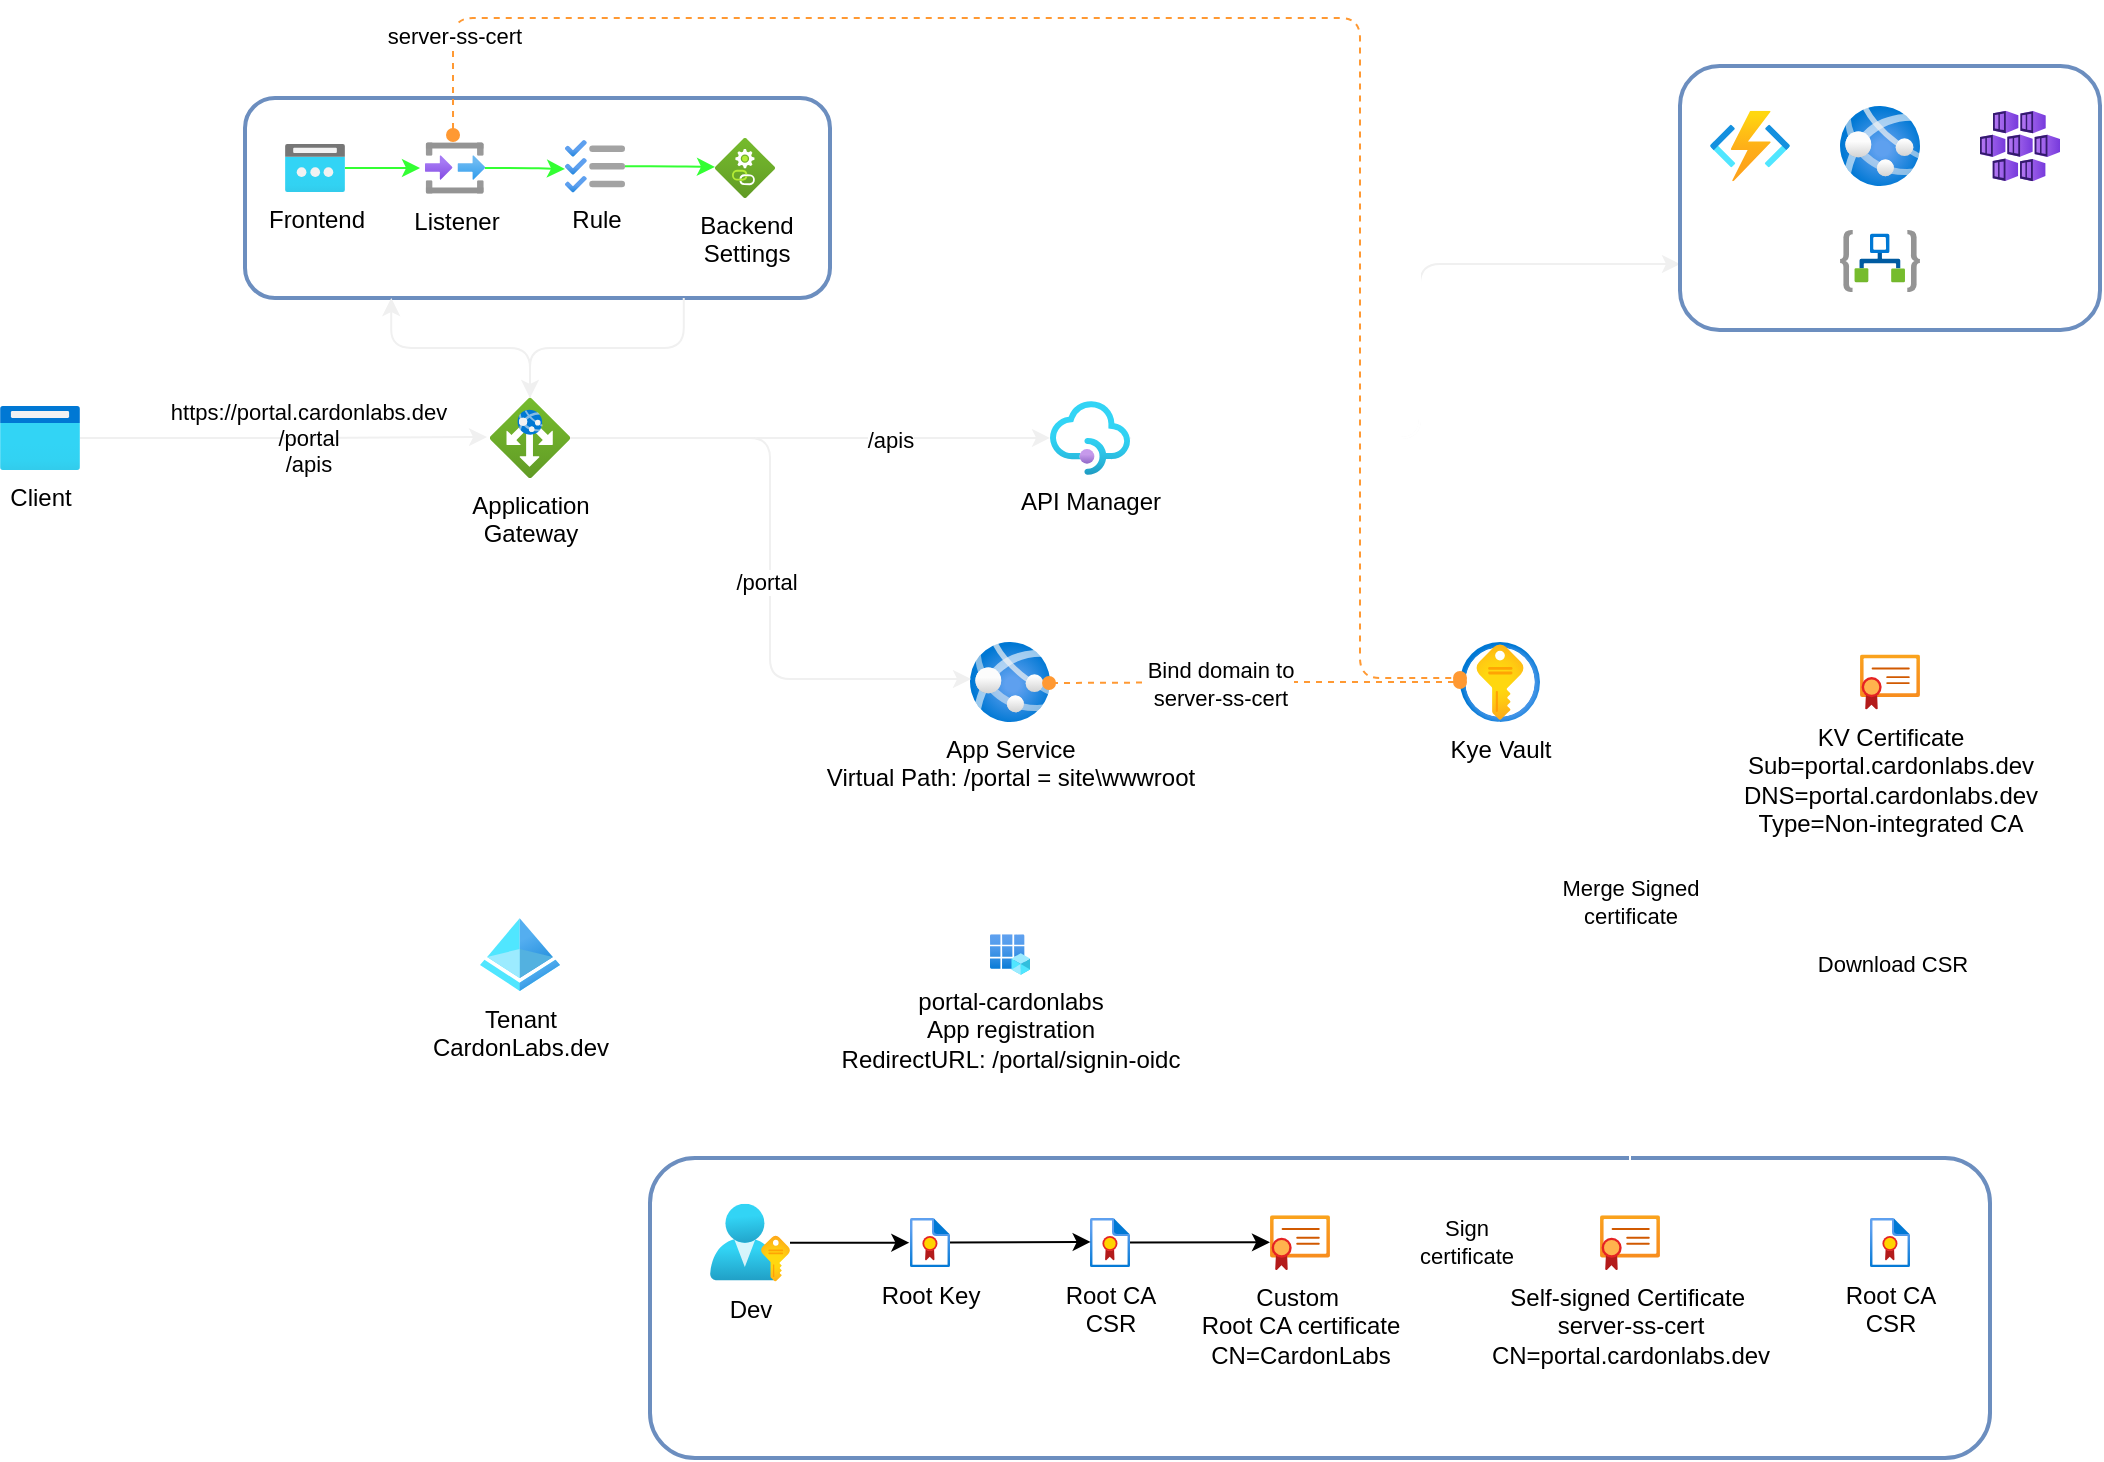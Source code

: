 <mxfile>
    <diagram id="nDjplr-gej5zvjF1l5PW" name="Page-1">
        <mxGraphModel dx="878" dy="854" grid="0" gridSize="10" guides="1" tooltips="1" connect="1" arrows="1" fold="1" page="1" pageScale="1" pageWidth="1100" pageHeight="850" math="0" shadow="0">
            <root>
                <mxCell id="0"/>
                <mxCell id="1" parent="0"/>
                <mxCell id="74" value="Download CSR" style="edgeStyle=orthogonalEdgeStyle;html=1;entryX=0.525;entryY=0.02;entryDx=0;entryDy=0;entryPerimeter=0;startArrow=none;startFill=0;endArrow=classic;endFill=1;strokeColor=#FFFFFF;" parent="1" source="13" target="24" edge="1">
                    <mxGeometry relative="1" as="geometry"/>
                </mxCell>
                <mxCell id="59" value="" style="rounded=1;whiteSpace=wrap;html=1;fillColor=none;strokeColor=#6c8ebf;strokeWidth=2;" parent="1" vertex="1">
                    <mxGeometry x="355" y="660" width="670" height="150" as="geometry"/>
                </mxCell>
                <mxCell id="47" value="" style="rounded=1;whiteSpace=wrap;html=1;fillColor=none;strokeColor=#6c8ebf;strokeWidth=2;" parent="1" vertex="1">
                    <mxGeometry x="152.5" y="130" width="292.5" height="100" as="geometry"/>
                </mxCell>
                <mxCell id="50" value="https://portal.cardonlabs.dev&lt;br&gt;/portal&lt;br&gt;/apis" style="edgeStyle=orthogonalEdgeStyle;html=1;entryX=-0.037;entryY=0.488;entryDx=0;entryDy=0;entryPerimeter=0;labelBackgroundColor=none;strokeColor=#F0F0F0;" parent="1" source="2" target="5" edge="1">
                    <mxGeometry x="0.005" y="-10" relative="1" as="geometry">
                        <mxPoint x="1" as="offset"/>
                    </mxGeometry>
                </mxCell>
                <mxCell id="2" value="Client" style="aspect=fixed;html=1;points=[];align=center;image;fontSize=12;image=img/lib/azure2/general/Browser.svg;" parent="1" vertex="1">
                    <mxGeometry x="30" y="284" width="40" height="32" as="geometry"/>
                </mxCell>
                <mxCell id="82" style="edgeStyle=orthogonalEdgeStyle;html=1;startArrow=classic;startFill=1;endArrow=classic;endFill=1;strokeColor=#FFFFFF;" parent="1" source="4" target="72" edge="1">
                    <mxGeometry relative="1" as="geometry"/>
                </mxCell>
                <mxCell id="4" value="App Service&lt;br&gt;Virtual Path: /portal = site\wwwroot" style="aspect=fixed;html=1;points=[];align=center;image;fontSize=12;image=img/lib/azure2/app_services/App_Services.svg;" parent="1" vertex="1">
                    <mxGeometry x="515" y="402" width="40" height="40" as="geometry"/>
                </mxCell>
                <mxCell id="38" style="edgeStyle=orthogonalEdgeStyle;html=1;strokeColor=#F0F0F0;" parent="1" source="5" target="6" edge="1">
                    <mxGeometry relative="1" as="geometry"/>
                </mxCell>
                <mxCell id="85" value="/apis" style="edgeLabel;html=1;align=center;verticalAlign=middle;resizable=0;points=[];" parent="38" vertex="1" connectable="0">
                    <mxGeometry x="0.335" relative="1" as="geometry">
                        <mxPoint y="1" as="offset"/>
                    </mxGeometry>
                </mxCell>
                <mxCell id="39" style="edgeStyle=orthogonalEdgeStyle;html=1;entryX=0.013;entryY=0.463;entryDx=0;entryDy=0;entryPerimeter=0;strokeColor=#F0F0F0;" parent="1" source="5" target="4" edge="1">
                    <mxGeometry relative="1" as="geometry">
                        <Array as="points">
                            <mxPoint x="415" y="300"/>
                            <mxPoint x="415" y="421"/>
                        </Array>
                    </mxGeometry>
                </mxCell>
                <mxCell id="84" value="/portal" style="edgeLabel;html=1;align=center;verticalAlign=middle;resizable=0;points=[];" parent="39" vertex="1" connectable="0">
                    <mxGeometry x="0.062" y="-2" relative="1" as="geometry">
                        <mxPoint y="1" as="offset"/>
                    </mxGeometry>
                </mxCell>
                <mxCell id="51" style="edgeStyle=orthogonalEdgeStyle;html=1;entryX=0.25;entryY=1;entryDx=0;entryDy=0;strokeColor=#F0F0F0;" parent="1" source="5" target="47" edge="1">
                    <mxGeometry relative="1" as="geometry"/>
                </mxCell>
                <mxCell id="5" value="Application&lt;br&gt;Gateway" style="aspect=fixed;html=1;points=[];align=center;image;fontSize=12;image=img/lib/azure2/networking/Application_Gateways.svg;" parent="1" vertex="1">
                    <mxGeometry x="275" y="280" width="40" height="40" as="geometry"/>
                </mxCell>
                <mxCell id="37" style="edgeStyle=orthogonalEdgeStyle;html=1;entryX=0;entryY=0.75;entryDx=0;entryDy=0;strokeColor=#F0F0F0;" parent="1" source="6" target="34" edge="1">
                    <mxGeometry relative="1" as="geometry">
                        <Array as="points">
                            <mxPoint x="740" y="300"/>
                            <mxPoint x="740" y="213"/>
                        </Array>
                    </mxGeometry>
                </mxCell>
                <mxCell id="87" style="edgeStyle=orthogonalEdgeStyle;html=1;entryX=0;entryY=0.25;entryDx=0;entryDy=0;labelBackgroundColor=none;startArrow=classic;startFill=1;endArrow=classic;endFill=1;strokeColor=#FFFFFF;" parent="1" source="6" target="34" edge="1">
                    <mxGeometry relative="1" as="geometry">
                        <Array as="points">
                            <mxPoint x="740" y="300"/>
                            <mxPoint x="740" y="147"/>
                        </Array>
                    </mxGeometry>
                </mxCell>
                <mxCell id="88" style="edgeStyle=orthogonalEdgeStyle;html=1;entryX=0;entryY=0.5;entryDx=0;entryDy=0;labelBackgroundColor=none;startArrow=classic;startFill=1;endArrow=classic;endFill=1;strokeColor=#FFFFFF;" parent="1" source="6" target="34" edge="1">
                    <mxGeometry relative="1" as="geometry">
                        <Array as="points">
                            <mxPoint x="740" y="300"/>
                            <mxPoint x="740" y="180"/>
                        </Array>
                    </mxGeometry>
                </mxCell>
                <mxCell id="6" value="API Manager" style="aspect=fixed;html=1;points=[];align=center;image;fontSize=12;image=img/lib/azure2/integration/API_Management_Services.svg;" parent="1" vertex="1">
                    <mxGeometry x="555" y="281.54" width="40" height="36.92" as="geometry"/>
                </mxCell>
                <mxCell id="76" style="edgeStyle=orthogonalEdgeStyle;html=1;entryX=-0.083;entryY=0.518;entryDx=0;entryDy=0;entryPerimeter=0;startArrow=none;startFill=0;endArrow=classic;endFill=1;strokeColor=#FFFFFF;" parent="1" source="9" target="13" edge="1">
                    <mxGeometry relative="1" as="geometry"/>
                </mxCell>
                <mxCell id="9" value="Kye Vault" style="aspect=fixed;html=1;points=[];align=center;image;fontSize=12;image=img/lib/azure2/security/Key_Vaults.svg;" parent="1" vertex="1">
                    <mxGeometry x="760" y="402" width="40" height="40" as="geometry"/>
                </mxCell>
                <mxCell id="13" value="KV Certificate&lt;br&gt;Sub=portal.cardonlabs.dev&lt;br&gt;DNS=portal.cardonlabs.dev&lt;br&gt;Type=Non-integrated CA" style="aspect=fixed;html=1;points=[];align=center;image;fontSize=12;image=img/lib/azure2/app_services/App_Service_Certificates.svg;labelBackgroundColor=none;" parent="1" vertex="1">
                    <mxGeometry x="960" y="408.3" width="30" height="27.4" as="geometry"/>
                </mxCell>
                <mxCell id="49" value="" style="group" parent="1" vertex="1" connectable="0">
                    <mxGeometry x="870" y="114" width="210" height="132" as="geometry"/>
                </mxCell>
                <mxCell id="34" value="" style="rounded=1;whiteSpace=wrap;html=1;fillColor=none;strokeColor=#6c8ebf;strokeWidth=2;" parent="49" vertex="1">
                    <mxGeometry width="210" height="132" as="geometry"/>
                </mxCell>
                <mxCell id="7" value="" style="aspect=fixed;html=1;points=[];align=center;image;fontSize=12;image=img/lib/azure2/compute/Function_Apps.svg;" parent="49" vertex="1">
                    <mxGeometry x="15" y="22.36" width="40" height="35.29" as="geometry"/>
                </mxCell>
                <mxCell id="30" value="" style="aspect=fixed;html=1;points=[];align=center;image;fontSize=12;image=img/lib/azure2/app_services/App_Services.svg;" parent="49" vertex="1">
                    <mxGeometry x="80" y="20" width="40" height="40" as="geometry"/>
                </mxCell>
                <mxCell id="35" value="" style="aspect=fixed;html=1;points=[];align=center;image;fontSize=12;image=img/lib/azure2/containers/Kubernetes_Services.svg;strokeWidth=2;fillColor=none;" parent="49" vertex="1">
                    <mxGeometry x="150" y="22.36" width="40" height="35.29" as="geometry"/>
                </mxCell>
                <mxCell id="36" value="" style="aspect=fixed;html=1;points=[];align=center;image;fontSize=12;image=img/lib/azure2/integration/Logic_Apps.svg;strokeWidth=2;fillColor=none;" parent="49" vertex="1">
                    <mxGeometry x="80" y="82" width="40" height="31.04" as="geometry"/>
                </mxCell>
                <mxCell id="53" style="edgeStyle=orthogonalEdgeStyle;html=1;exitX=0.75;exitY=1;exitDx=0;exitDy=0;entryX=0.5;entryY=0;entryDx=0;entryDy=0;entryPerimeter=0;strokeColor=#F0F0F0;" parent="1" source="47" target="5" edge="1">
                    <mxGeometry relative="1" as="geometry"/>
                </mxCell>
                <mxCell id="64" style="edgeStyle=orthogonalEdgeStyle;html=1;entryX=0.988;entryY=0.513;entryDx=0;entryDy=0;entryPerimeter=0;startArrow=oval;startFill=1;endArrow=oval;endFill=1;strokeColor=#FF9933;dashed=1;" parent="1" source="9" target="4" edge="1">
                    <mxGeometry relative="1" as="geometry"/>
                </mxCell>
                <mxCell id="86" value="Bind domain to&lt;br&gt;server-ss-cert" style="edgeLabel;html=1;align=center;verticalAlign=middle;resizable=0;points=[];" parent="64" vertex="1" connectable="0">
                    <mxGeometry x="0.69" y="2" relative="1" as="geometry">
                        <mxPoint x="53" y="-2" as="offset"/>
                    </mxGeometry>
                </mxCell>
                <mxCell id="70" style="edgeStyle=orthogonalEdgeStyle;html=1;entryX=0;entryY=0.483;entryDx=0;entryDy=0;entryPerimeter=0;startArrow=none;startFill=0;endArrow=classic;endFill=1;strokeColor=#33FF33;" parent="1" source="41" target="45" edge="1">
                    <mxGeometry relative="1" as="geometry"/>
                </mxCell>
                <mxCell id="41" value="Rule" style="aspect=fixed;html=1;points=[];align=center;image;fontSize=12;image=img/lib/azure2/general/Backlog.svg;strokeWidth=2;fillColor=none;" parent="1" vertex="1">
                    <mxGeometry x="312.5" y="150.88" width="30" height="26.47" as="geometry"/>
                </mxCell>
                <mxCell id="68" style="edgeStyle=orthogonalEdgeStyle;html=1;entryX=-0.083;entryY=0.5;entryDx=0;entryDy=0;entryPerimeter=0;startArrow=none;startFill=0;endArrow=classic;endFill=1;strokeColor=#33FF33;" parent="1" source="43" target="46" edge="1">
                    <mxGeometry relative="1" as="geometry"/>
                </mxCell>
                <mxCell id="43" value="Frontend" style="aspect=fixed;html=1;points=[];align=center;image;fontSize=12;image=img/lib/azure2/networking/Public_IP_Addresses.svg;strokeWidth=2;fillColor=none;" parent="1" vertex="1">
                    <mxGeometry x="172.5" y="153" width="30" height="24" as="geometry"/>
                </mxCell>
                <mxCell id="67" value="server-ss-cert" style="edgeStyle=orthogonalEdgeStyle;html=1;startArrow=oval;startFill=1;endArrow=oval;endFill=1;strokeColor=#FF9933;dashed=1;exitX=0.467;exitY=-0.14;exitDx=0;exitDy=0;exitPerimeter=0;" parent="1" source="46" target="9" edge="1">
                    <mxGeometry x="-0.891" relative="1" as="geometry">
                        <mxPoint x="720" y="420" as="targetPoint"/>
                        <Array as="points">
                            <mxPoint x="257" y="90"/>
                            <mxPoint x="710" y="90"/>
                            <mxPoint x="710" y="420"/>
                        </Array>
                        <mxPoint y="-1" as="offset"/>
                    </mxGeometry>
                </mxCell>
                <mxCell id="45" value="Backend&lt;br&gt;Settings" style="aspect=fixed;html=1;points=[];align=center;image;fontSize=12;image=img/lib/azure2/general/Resource_Linked.svg;strokeWidth=2;fillColor=none;" parent="1" vertex="1">
                    <mxGeometry x="387.5" y="150" width="30" height="30" as="geometry"/>
                </mxCell>
                <mxCell id="69" style="edgeStyle=orthogonalEdgeStyle;html=1;entryX=0;entryY=0.552;entryDx=0;entryDy=0;entryPerimeter=0;startArrow=none;startFill=0;endArrow=classic;endFill=1;strokeColor=#33FF33;" parent="1" source="46" target="41" edge="1">
                    <mxGeometry relative="1" as="geometry"/>
                </mxCell>
                <mxCell id="46" value="Listener" style="aspect=fixed;html=1;points=[];align=center;image;fontSize=12;image=img/lib/azure2/general/Input_Output.svg;strokeWidth=2;fillColor=none;" parent="1" vertex="1">
                    <mxGeometry x="242.5" y="152.11" width="30" height="25.78" as="geometry"/>
                </mxCell>
                <mxCell id="81" style="edgeStyle=orthogonalEdgeStyle;html=1;entryX=0.025;entryY=0.511;entryDx=0;entryDy=0;entryPerimeter=0;startArrow=none;startFill=0;endArrow=classic;endFill=1;strokeColor=#FFFFFF;" parent="1" source="71" target="72" edge="1">
                    <mxGeometry relative="1" as="geometry"/>
                </mxCell>
                <mxCell id="71" value="Tenant&lt;br&gt;CardonLabs.dev" style="aspect=fixed;html=1;points=[];align=center;image;fontSize=12;image=img/lib/azure2/identity/Azure_Active_Directory.svg;strokeWidth=2;fillColor=none;" parent="1" vertex="1">
                    <mxGeometry x="270" y="539.99" width="40" height="36.57" as="geometry"/>
                </mxCell>
                <mxCell id="72" value="portal-cardonlabs&lt;br&gt;App registration&lt;br&gt;RedirectURL: /portal/signin-oidc" style="aspect=fixed;html=1;points=[];align=center;image;fontSize=12;image=img/lib/azure2/identity/App_Registrations.svg;strokeWidth=2;fillColor=none;" parent="1" vertex="1">
                    <mxGeometry x="525" y="548.12" width="20" height="20.32" as="geometry"/>
                </mxCell>
                <mxCell id="79" value="Sign&lt;br&gt;certificate" style="edgeStyle=orthogonalEdgeStyle;html=1;entryX=-0.017;entryY=0.489;entryDx=0;entryDy=0;entryPerimeter=0;startArrow=none;startFill=0;endArrow=classic;endFill=1;strokeColor=#FFFFFF;" parent="1" source="3" target="8" edge="1">
                    <mxGeometry relative="1" as="geometry"/>
                </mxCell>
                <mxCell id="78" value="Merge Signed&lt;br&gt;certificate" style="edgeStyle=orthogonalEdgeStyle;html=1;entryX=0.488;entryY=0.988;entryDx=0;entryDy=0;entryPerimeter=0;startArrow=none;startFill=0;endArrow=classic;endFill=1;strokeColor=#FFFFFF;" parent="1" source="8" target="9" edge="1">
                    <mxGeometry relative="1" as="geometry">
                        <Array as="points">
                            <mxPoint x="845" y="480"/>
                            <mxPoint x="780" y="480"/>
                        </Array>
                    </mxGeometry>
                </mxCell>
                <mxCell id="8" value="Self-signed Certificate&amp;nbsp;&lt;br&gt;server-ss-cert&lt;br&gt;CN=portal.cardonlabs.dev" style="aspect=fixed;html=1;points=[];align=center;image;fontSize=12;image=img/lib/azure2/app_services/App_Service_Certificates.svg;" parent="1" vertex="1">
                    <mxGeometry x="830" y="688.61" width="30" height="27.4" as="geometry"/>
                </mxCell>
                <mxCell id="18" style="edgeStyle=none;html=1;entryX=0;entryY=0.495;entryDx=0;entryDy=0;entryPerimeter=0;" parent="1" source="11" target="3" edge="1">
                    <mxGeometry relative="1" as="geometry"/>
                </mxCell>
                <mxCell id="11" value="Root CA&lt;br&gt;CSR" style="aspect=fixed;html=1;points=[];align=center;image;fontSize=12;image=img/lib/azure2/management_governance/Compliance.svg;" parent="1" vertex="1">
                    <mxGeometry x="575" y="690.005" width="20" height="24.61" as="geometry"/>
                </mxCell>
                <mxCell id="17" style="edgeStyle=none;html=1;entryX=0.017;entryY=0.485;entryDx=0;entryDy=0;entryPerimeter=0;" parent="1" source="12" target="11" edge="1">
                    <mxGeometry relative="1" as="geometry"/>
                </mxCell>
                <mxCell id="12" value="Root Key" style="aspect=fixed;html=1;points=[];align=center;image;fontSize=12;image=img/lib/azure2/management_governance/Compliance.svg;" parent="1" vertex="1">
                    <mxGeometry x="485" y="690.005" width="20" height="24.61" as="geometry"/>
                </mxCell>
                <mxCell id="16" style="edgeStyle=none;html=1;entryX=-0.017;entryY=0.501;entryDx=0;entryDy=0;entryPerimeter=0;" parent="1" source="15" target="12" edge="1">
                    <mxGeometry relative="1" as="geometry"/>
                </mxCell>
                <mxCell id="77" value="" style="edgeStyle=orthogonalEdgeStyle;html=1;startArrow=none;startFill=0;endArrow=classic;endFill=1;strokeColor=#FFFFFF;entryX=0.483;entryY=0.981;entryDx=0;entryDy=0;entryPerimeter=0;" parent="1" source="24" target="3" edge="1">
                    <mxGeometry relative="1" as="geometry">
                        <Array as="points">
                            <mxPoint x="975" y="790"/>
                            <mxPoint x="680" y="790"/>
                        </Array>
                    </mxGeometry>
                </mxCell>
                <mxCell id="15" value="Dev" style="aspect=fixed;html=1;points=[];align=center;image;fontSize=12;image=img/lib/azure2/azure_stack/User_Subscriptions.svg;" parent="1" vertex="1">
                    <mxGeometry x="385" y="682.9" width="40" height="38.82" as="geometry"/>
                </mxCell>
                <mxCell id="24" value="Root CA&lt;br&gt;CSR" style="aspect=fixed;html=1;points=[];align=center;image;fontSize=12;image=img/lib/azure2/management_governance/Compliance.svg;" parent="1" vertex="1">
                    <mxGeometry x="965" y="690" width="20" height="24.61" as="geometry"/>
                </mxCell>
                <mxCell id="3" value="Custom&amp;nbsp;&lt;br&gt;Root CA certificate&lt;br&gt;CN=CardonLabs" style="aspect=fixed;html=1;points=[];align=center;image;fontSize=12;image=img/lib/azure2/app_services/App_Service_Certificates.svg;" parent="1" vertex="1">
                    <mxGeometry x="665" y="688.61" width="30" height="27.4" as="geometry"/>
                </mxCell>
            </root>
        </mxGraphModel>
    </diagram>
</mxfile>